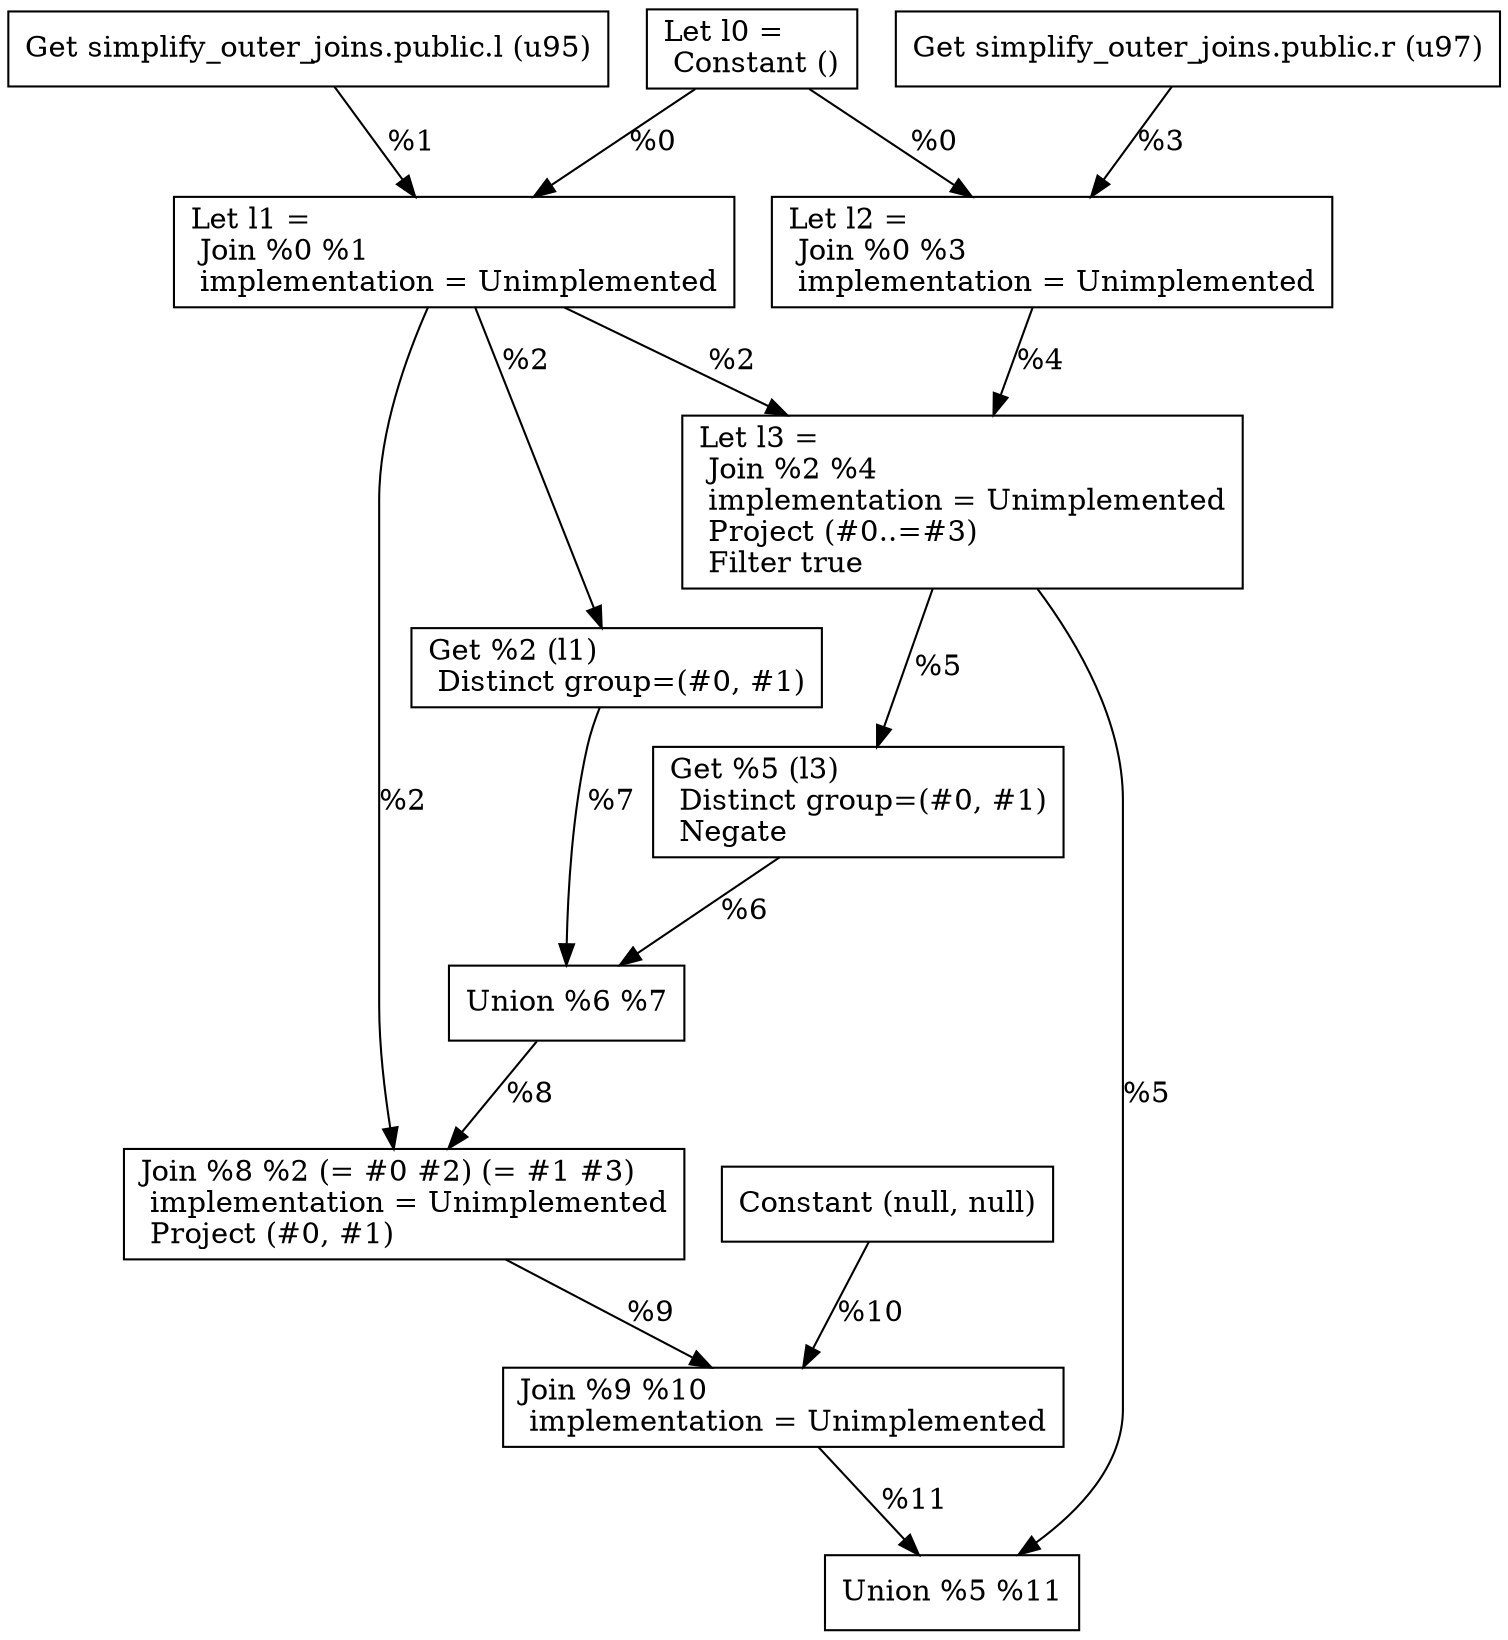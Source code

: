 digraph G {
    node0 [shape = record, label="Let l0 =\l Constant ()\l"]
    node1 [shape = record, label=" Get simplify_outer_joins.public.l (u95)\l"]
    node2 [shape = record, label="Let l1 =\l Join %0 %1\l  implementation = Unimplemented\l"]
    node3 [shape = record, label=" Get simplify_outer_joins.public.r (u97)\l"]
    node4 [shape = record, label="Let l2 =\l Join %0 %3\l  implementation = Unimplemented\l"]
    node5 [shape = record, label="Let l3 =\l Join %2 %4\l  implementation = Unimplemented\l Project (#0..=#3)\l Filter true\l"]
    node6 [shape = record, label=" Get %5 (l3)\l Distinct group=(#0, #1)\l Negate\l"]
    node7 [shape = record, label=" Get %2 (l1)\l Distinct group=(#0, #1)\l"]
    node8 [shape = record, label=" Union %6 %7\l"]
    node9 [shape = record, label=" Join %8 %2 (= #0 #2) (= #1 #3)\l  implementation = Unimplemented\l Project (#0, #1)\l"]
    node10 [shape = record, label=" Constant (null, null)\l"]
    node11 [shape = record, label=" Join %9 %10\l  implementation = Unimplemented\l"]
    node12 [shape = record, label=" Union %5 %11\l"]
    node5 -> node12 [label = "%5\l"]
    node0 -> node2 [label = "%0\l"]
    node7 -> node8 [label = "%7\l"]
    node3 -> node4 [label = "%3\l"]
    node2 -> node5 [label = "%2\l"]
    node2 -> node9 [label = "%2\l"]
    node10 -> node11 [label = "%10\l"]
    node11 -> node12 [label = "%11\l"]
    node4 -> node5 [label = "%4\l"]
    node5 -> node6 [label = "%5\l"]
    node8 -> node9 [label = "%8\l"]
    node9 -> node11 [label = "%9\l"]
    node2 -> node7 [label = "%2\l"]
    node0 -> node4 [label = "%0\l"]
    node1 -> node2 [label = "%1\l"]
    node6 -> node8 [label = "%6\l"]
}
